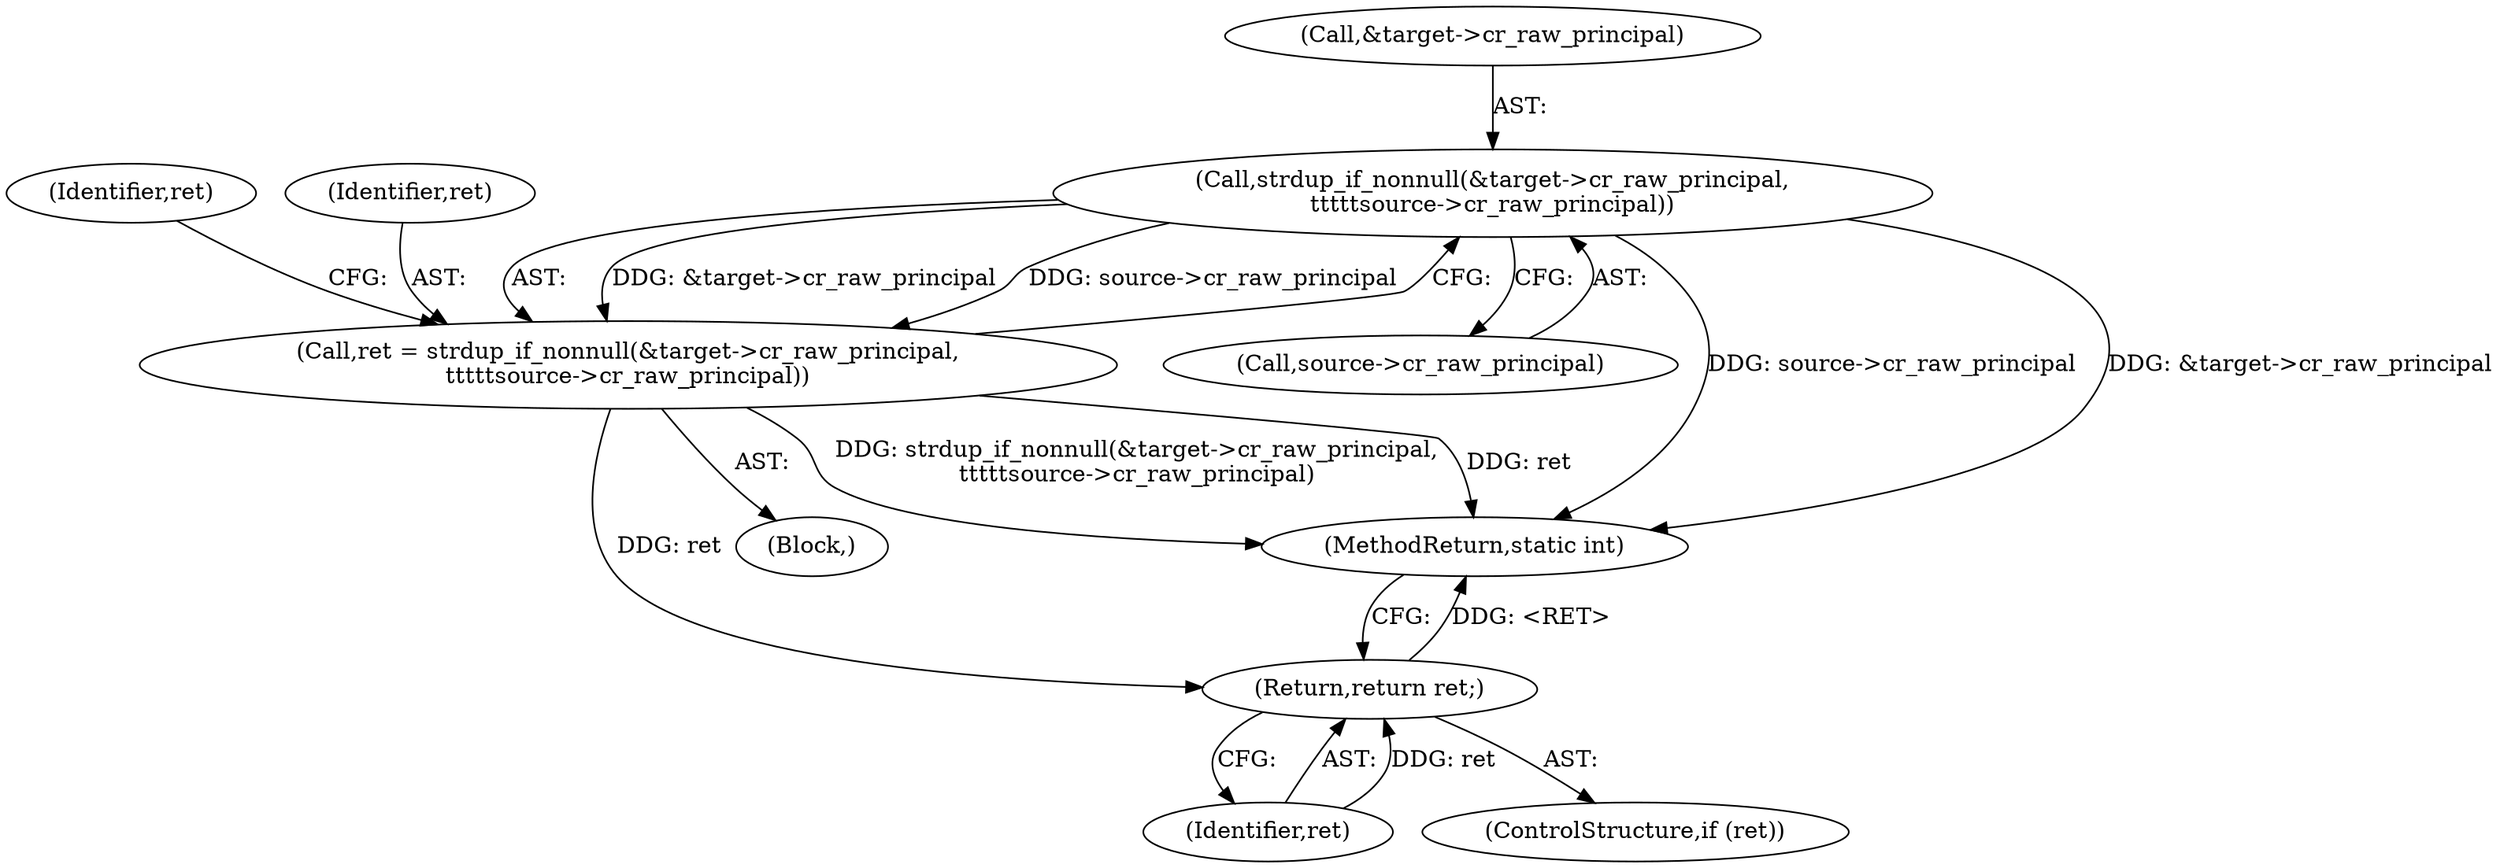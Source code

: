 digraph "0_linux_c70422f760c120480fee4de6c38804c72aa26bc1_10@pointer" {
"1000121" [label="(Call,strdup_if_nonnull(&target->cr_raw_principal,\n\t\t\t\t\tsource->cr_raw_principal))"];
"1000119" [label="(Call,ret = strdup_if_nonnull(&target->cr_raw_principal,\n\t\t\t\t\tsource->cr_raw_principal))"];
"1000131" [label="(Return,return ret;)"];
"1000130" [label="(Identifier,ret)"];
"1000120" [label="(Identifier,ret)"];
"1000131" [label="(Return,return ret;)"];
"1000132" [label="(Identifier,ret)"];
"1000122" [label="(Call,&target->cr_raw_principal)"];
"1000119" [label="(Call,ret = strdup_if_nonnull(&target->cr_raw_principal,\n\t\t\t\t\tsource->cr_raw_principal))"];
"1000129" [label="(ControlStructure,if (ret))"];
"1000121" [label="(Call,strdup_if_nonnull(&target->cr_raw_principal,\n\t\t\t\t\tsource->cr_raw_principal))"];
"1000103" [label="(Block,)"];
"1000126" [label="(Call,source->cr_raw_principal)"];
"1000182" [label="(MethodReturn,static int)"];
"1000121" -> "1000119"  [label="AST: "];
"1000121" -> "1000126"  [label="CFG: "];
"1000122" -> "1000121"  [label="AST: "];
"1000126" -> "1000121"  [label="AST: "];
"1000119" -> "1000121"  [label="CFG: "];
"1000121" -> "1000182"  [label="DDG: source->cr_raw_principal"];
"1000121" -> "1000182"  [label="DDG: &target->cr_raw_principal"];
"1000121" -> "1000119"  [label="DDG: &target->cr_raw_principal"];
"1000121" -> "1000119"  [label="DDG: source->cr_raw_principal"];
"1000119" -> "1000103"  [label="AST: "];
"1000120" -> "1000119"  [label="AST: "];
"1000130" -> "1000119"  [label="CFG: "];
"1000119" -> "1000182"  [label="DDG: strdup_if_nonnull(&target->cr_raw_principal,\n\t\t\t\t\tsource->cr_raw_principal)"];
"1000119" -> "1000182"  [label="DDG: ret"];
"1000119" -> "1000131"  [label="DDG: ret"];
"1000131" -> "1000129"  [label="AST: "];
"1000131" -> "1000132"  [label="CFG: "];
"1000132" -> "1000131"  [label="AST: "];
"1000182" -> "1000131"  [label="CFG: "];
"1000131" -> "1000182"  [label="DDG: <RET>"];
"1000132" -> "1000131"  [label="DDG: ret"];
}
